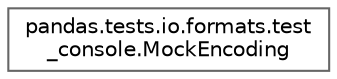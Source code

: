 digraph "Graphical Class Hierarchy"
{
 // LATEX_PDF_SIZE
  bgcolor="transparent";
  edge [fontname=Helvetica,fontsize=10,labelfontname=Helvetica,labelfontsize=10];
  node [fontname=Helvetica,fontsize=10,shape=box,height=0.2,width=0.4];
  rankdir="LR";
  Node0 [id="Node000000",label="pandas.tests.io.formats.test\l_console.MockEncoding",height=0.2,width=0.4,color="grey40", fillcolor="white", style="filled",URL="$dd/d21/classpandas_1_1tests_1_1io_1_1formats_1_1test__console_1_1MockEncoding.html",tooltip=" "];
}
